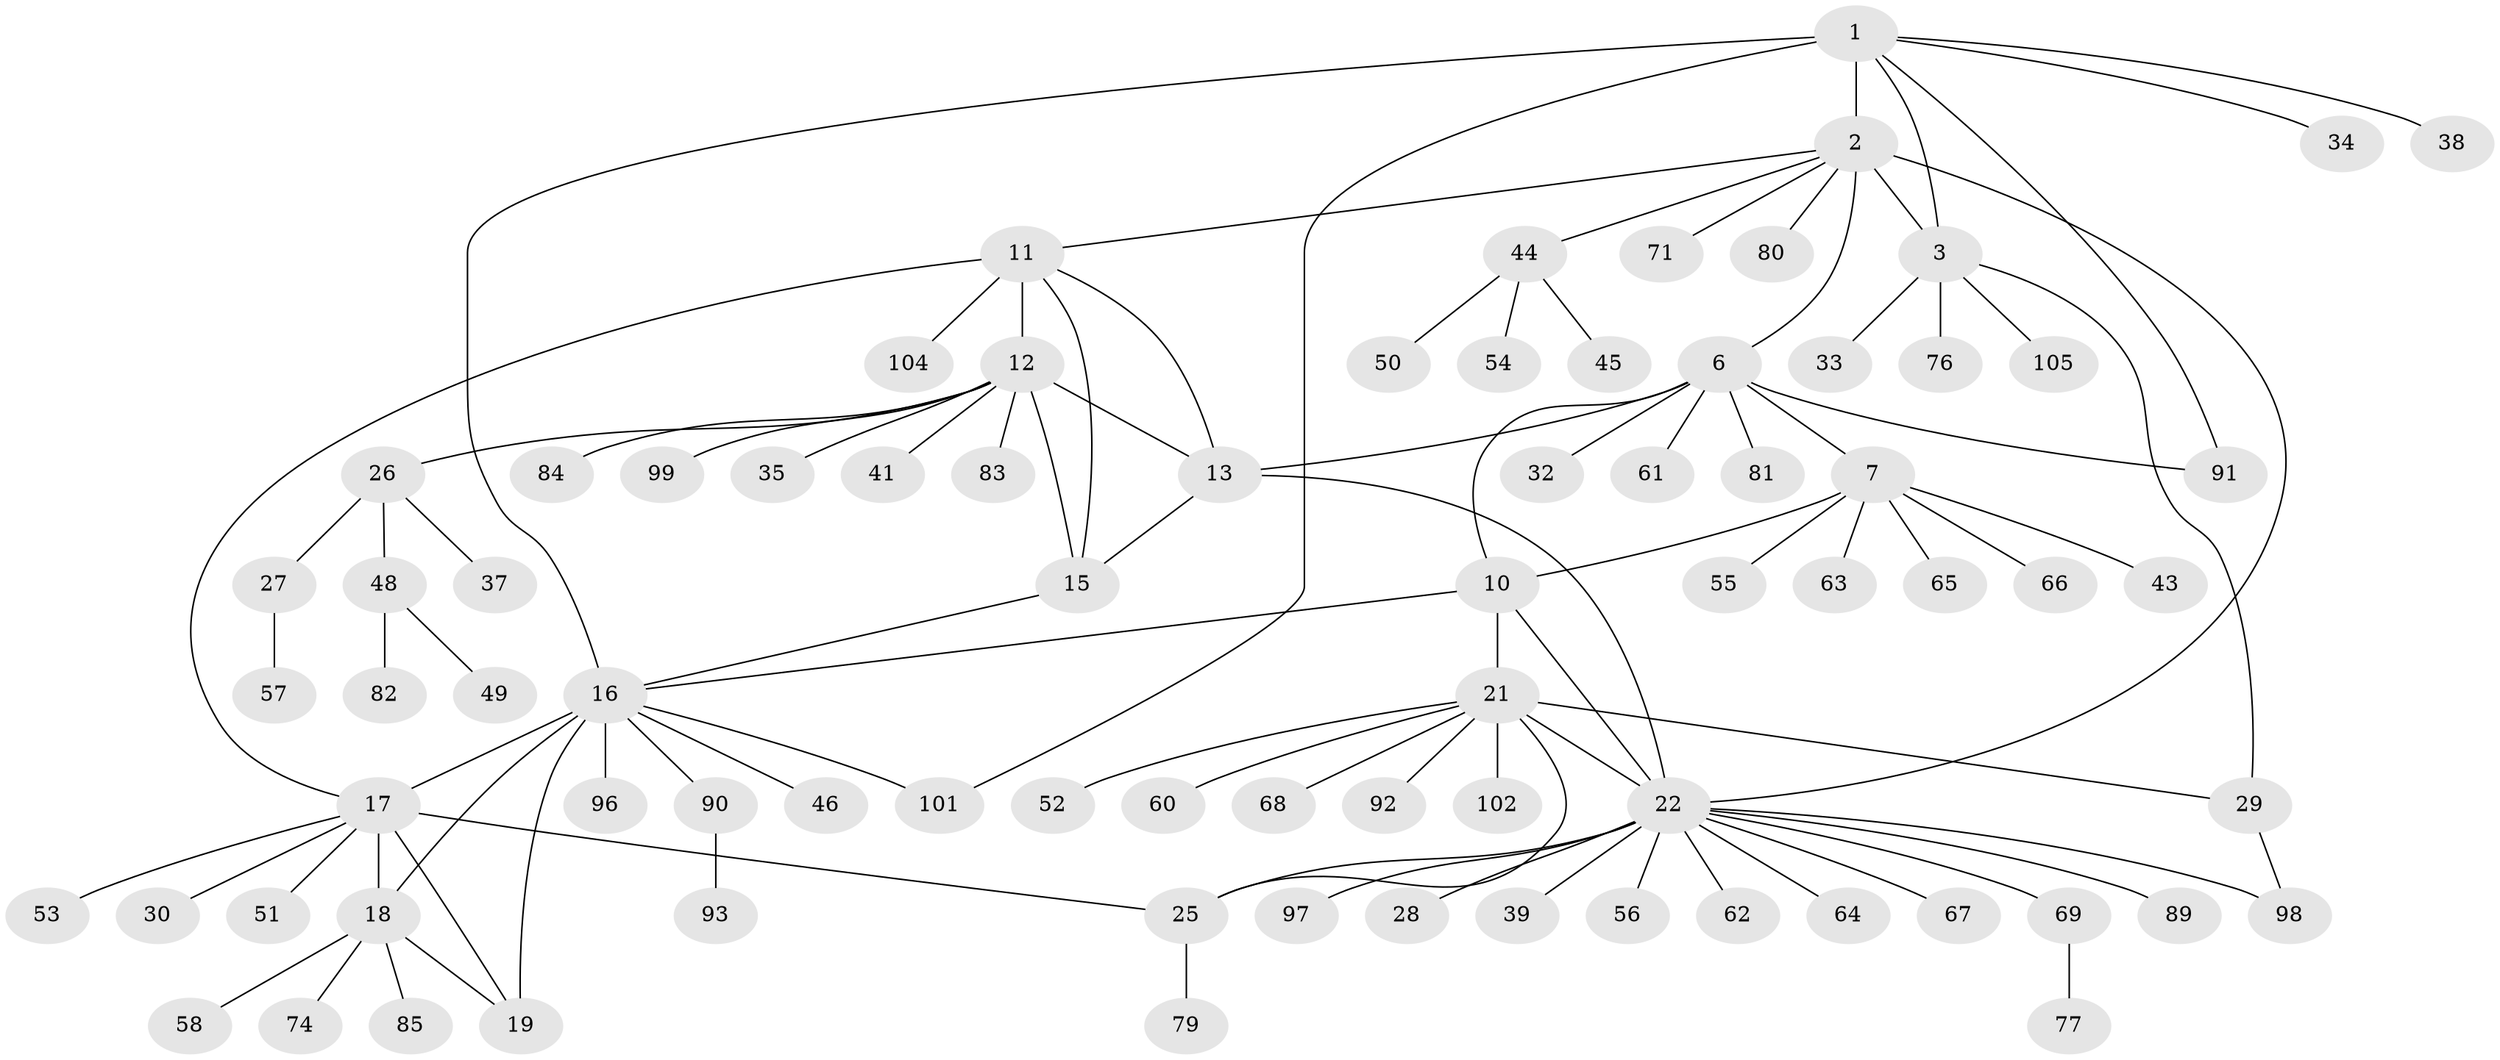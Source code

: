 // Generated by graph-tools (version 1.1) at 2025/24/03/03/25 07:24:15]
// undirected, 79 vertices, 99 edges
graph export_dot {
graph [start="1"]
  node [color=gray90,style=filled];
  1 [super="+5"];
  2 [super="+4"];
  3 [super="+75"];
  6 [super="+8"];
  7 [super="+9"];
  10 [super="+31"];
  11 [super="+47"];
  12 [super="+14"];
  13 [super="+42"];
  15 [super="+86"];
  16 [super="+20"];
  17 [super="+73"];
  18 [super="+40"];
  19 [super="+36"];
  21 [super="+24"];
  22 [super="+23"];
  25 [super="+70"];
  26;
  27;
  28;
  29;
  30;
  32 [super="+78"];
  33;
  34;
  35;
  37;
  38;
  39;
  41;
  43;
  44 [super="+95"];
  45;
  46;
  48 [super="+59"];
  49;
  50;
  51;
  52;
  53;
  54;
  55;
  56;
  57 [super="+100"];
  58;
  60;
  61;
  62 [super="+94"];
  63 [super="+72"];
  64;
  65;
  66;
  67;
  68;
  69 [super="+87"];
  71;
  74;
  76;
  77;
  79;
  80;
  81;
  82;
  83;
  84;
  85 [super="+88"];
  89;
  90 [super="+103"];
  91;
  92;
  93;
  96;
  97;
  98;
  99;
  101;
  102;
  104;
  105;
  1 -- 2 [weight=4];
  1 -- 3 [weight=2];
  1 -- 16;
  1 -- 91;
  1 -- 101;
  1 -- 34;
  1 -- 38;
  2 -- 3 [weight=2];
  2 -- 11;
  2 -- 44;
  2 -- 6;
  2 -- 71;
  2 -- 80;
  2 -- 22;
  3 -- 29;
  3 -- 33;
  3 -- 76;
  3 -- 105;
  6 -- 7 [weight=4];
  6 -- 10 [weight=2];
  6 -- 32;
  6 -- 91;
  6 -- 81;
  6 -- 61;
  6 -- 13;
  7 -- 10 [weight=2];
  7 -- 63;
  7 -- 65;
  7 -- 66;
  7 -- 55;
  7 -- 43;
  10 -- 21;
  10 -- 16;
  10 -- 22;
  11 -- 12 [weight=2];
  11 -- 13;
  11 -- 15;
  11 -- 104;
  11 -- 17;
  12 -- 13 [weight=2];
  12 -- 15 [weight=2];
  12 -- 26;
  12 -- 41;
  12 -- 83;
  12 -- 84;
  12 -- 99;
  12 -- 35;
  13 -- 15;
  13 -- 22;
  15 -- 16 [weight=2];
  16 -- 17 [weight=2];
  16 -- 18 [weight=2];
  16 -- 19 [weight=2];
  16 -- 96;
  16 -- 101;
  16 -- 90;
  16 -- 46;
  17 -- 18;
  17 -- 19;
  17 -- 25;
  17 -- 30;
  17 -- 51;
  17 -- 53;
  18 -- 19;
  18 -- 58;
  18 -- 74;
  18 -- 85;
  21 -- 22 [weight=4];
  21 -- 25 [weight=2];
  21 -- 52;
  21 -- 60;
  21 -- 68;
  21 -- 92;
  21 -- 102;
  21 -- 29;
  22 -- 25 [weight=2];
  22 -- 56;
  22 -- 62;
  22 -- 69;
  22 -- 89;
  22 -- 98;
  22 -- 64;
  22 -- 97;
  22 -- 67;
  22 -- 39;
  22 -- 28;
  25 -- 79;
  26 -- 27;
  26 -- 37;
  26 -- 48;
  27 -- 57;
  29 -- 98;
  44 -- 45;
  44 -- 50;
  44 -- 54;
  48 -- 49;
  48 -- 82;
  69 -- 77;
  90 -- 93;
}
